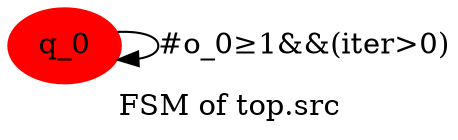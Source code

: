 digraph G {
graph [label="FSM of top.src"]
0[color="red" label="q_0" style="filled"];
0->0 [label="#o_0≥1&&(iter>0)"];
}
digraph G {
graph [label="FSM of top.snk"]
0[color="red" label="q_0" style="filled"];
0->0 [label="#i_0≥1"];
}
digraph G {
graph [label="FSM of top.transform"]
0[color="red" label="a" style="filled"];
1[label="b"];
2[label="c_a_a"];
3[label="c_a_b"];
4[label="c_b"];
5[label="d"];
6[label="e"];
0->1 [label="#i_0≥1"];
1->3 [label="odd"];
1->2 [label="(!odd)"];
2->4 [label="1"];
2->5 [label="(!odd)"];
3->4 [label="1"];
3->5 [label="(!odd)"];
4->6 [label="odd"];
4->5 [label="(!odd)"];
5->0 [label="#o_0≥1"];
6->0 [label="#o_0≥1"];
}
